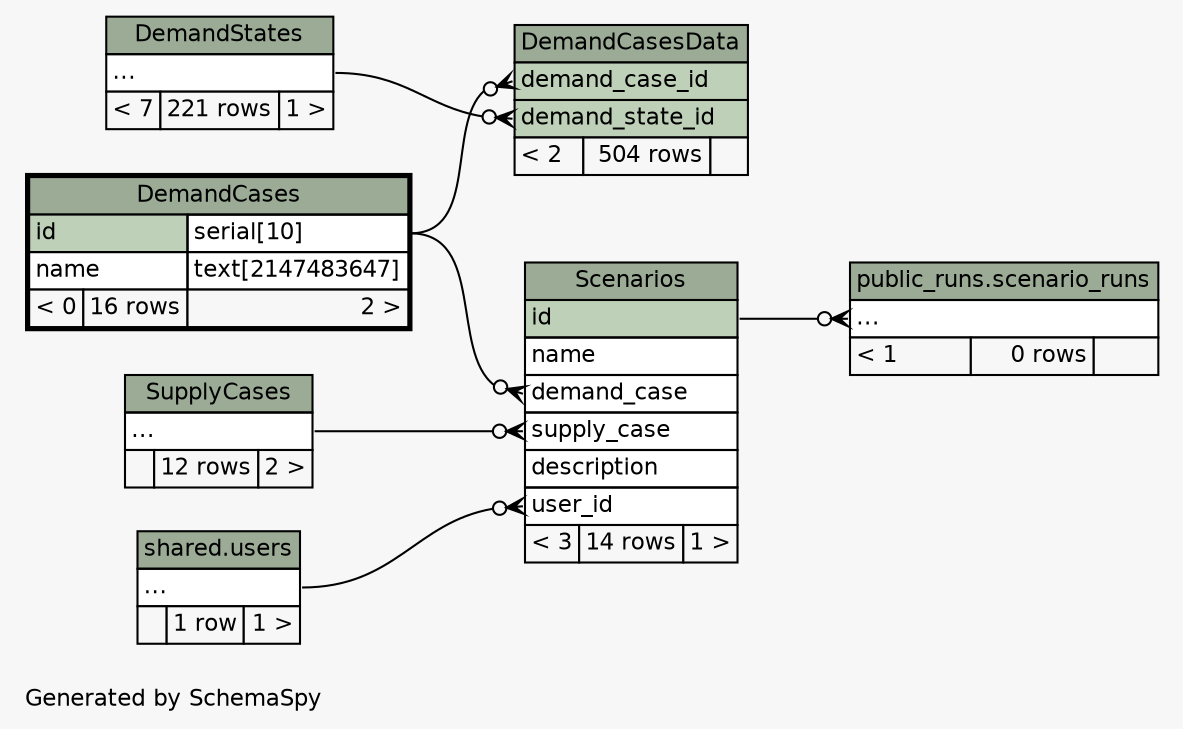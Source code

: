 // dot 2.38.0 on Windows 10 10.0
// SchemaSpy rev 590
digraph "twoDegreesRelationshipsDiagram" {
  graph [
    rankdir="RL"
    bgcolor="#f7f7f7"
    label="\nGenerated by SchemaSpy"
    labeljust="l"
    nodesep="0.18"
    ranksep="0.46"
    fontname="Helvetica"
    fontsize="11"
  ];
  node [
    fontname="Helvetica"
    fontsize="11"
    shape="plaintext"
  ];
  edge [
    arrowsize="0.8"
  ];
  "DemandCasesData":"demand_case_id":w -> "DemandCases":"id.type":e [arrowhead=none dir=back arrowtail=crowodot];
  "DemandCasesData":"demand_state_id":w -> "DemandStates":"elipses":e [arrowhead=none dir=back arrowtail=crowodot];
  "public_runs.scenario_runs":"elipses":w -> "Scenarios":"id":e [arrowhead=none dir=back arrowtail=crowodot];
  "Scenarios":"demand_case":w -> "DemandCases":"id.type":e [arrowhead=none dir=back arrowtail=crowodot];
  "Scenarios":"supply_case":w -> "SupplyCases":"elipses":e [arrowhead=none dir=back arrowtail=crowodot];
  "Scenarios":"user_id":w -> "shared.users":"elipses":e [arrowhead=none dir=back arrowtail=crowodot];
  "DemandCases" [
    label=<
    <TABLE BORDER="2" CELLBORDER="1" CELLSPACING="0" BGCOLOR="#ffffff">
      <TR><TD COLSPAN="3" BGCOLOR="#9bab96" ALIGN="CENTER">DemandCases</TD></TR>
      <TR><TD PORT="id" COLSPAN="2" BGCOLOR="#bed1b8" ALIGN="LEFT">id</TD><TD PORT="id.type" ALIGN="LEFT">serial[10]</TD></TR>
      <TR><TD PORT="name" COLSPAN="2" ALIGN="LEFT">name</TD><TD PORT="name.type" ALIGN="LEFT">text[2147483647]</TD></TR>
      <TR><TD ALIGN="LEFT" BGCOLOR="#f7f7f7">&lt; 0</TD><TD ALIGN="RIGHT" BGCOLOR="#f7f7f7">16 rows</TD><TD ALIGN="RIGHT" BGCOLOR="#f7f7f7">2 &gt;</TD></TR>
    </TABLE>>
    URL="DemandCases.html"
    tooltip="DemandCases"
  ];
  "DemandCasesData" [
    label=<
    <TABLE BORDER="0" CELLBORDER="1" CELLSPACING="0" BGCOLOR="#ffffff">
      <TR><TD COLSPAN="3" BGCOLOR="#9bab96" ALIGN="CENTER">DemandCasesData</TD></TR>
      <TR><TD PORT="demand_case_id" COLSPAN="3" BGCOLOR="#bed1b8" ALIGN="LEFT">demand_case_id</TD></TR>
      <TR><TD PORT="demand_state_id" COLSPAN="3" BGCOLOR="#bed1b8" ALIGN="LEFT">demand_state_id</TD></TR>
      <TR><TD ALIGN="LEFT" BGCOLOR="#f7f7f7">&lt; 2</TD><TD ALIGN="RIGHT" BGCOLOR="#f7f7f7">504 rows</TD><TD ALIGN="RIGHT" BGCOLOR="#f7f7f7">  </TD></TR>
    </TABLE>>
    URL="DemandCasesData.html"
    tooltip="DemandCasesData"
  ];
  "DemandStates" [
    label=<
    <TABLE BORDER="0" CELLBORDER="1" CELLSPACING="0" BGCOLOR="#ffffff">
      <TR><TD COLSPAN="3" BGCOLOR="#9bab96" ALIGN="CENTER">DemandStates</TD></TR>
      <TR><TD PORT="elipses" COLSPAN="3" ALIGN="LEFT">...</TD></TR>
      <TR><TD ALIGN="LEFT" BGCOLOR="#f7f7f7">&lt; 7</TD><TD ALIGN="RIGHT" BGCOLOR="#f7f7f7">221 rows</TD><TD ALIGN="RIGHT" BGCOLOR="#f7f7f7">1 &gt;</TD></TR>
    </TABLE>>
    URL="DemandStates.html"
    tooltip="DemandStates"
  ];
  "public_runs.scenario_runs" [
    label=<
    <TABLE BORDER="0" CELLBORDER="1" CELLSPACING="0" BGCOLOR="#ffffff">
      <TR><TD COLSPAN="3" BGCOLOR="#9bab96" ALIGN="CENTER">public_runs.scenario_runs</TD></TR>
      <TR><TD PORT="elipses" COLSPAN="3" ALIGN="LEFT">...</TD></TR>
      <TR><TD ALIGN="LEFT" BGCOLOR="#f7f7f7">&lt; 1</TD><TD ALIGN="RIGHT" BGCOLOR="#f7f7f7">0 rows</TD><TD ALIGN="RIGHT" BGCOLOR="#f7f7f7">  </TD></TR>
    </TABLE>>
    tooltip="public_runs.scenario_runs"
  ];
  "Scenarios" [
    label=<
    <TABLE BORDER="0" CELLBORDER="1" CELLSPACING="0" BGCOLOR="#ffffff">
      <TR><TD COLSPAN="3" BGCOLOR="#9bab96" ALIGN="CENTER">Scenarios</TD></TR>
      <TR><TD PORT="id" COLSPAN="3" BGCOLOR="#bed1b8" ALIGN="LEFT">id</TD></TR>
      <TR><TD PORT="name" COLSPAN="3" ALIGN="LEFT">name</TD></TR>
      <TR><TD PORT="demand_case" COLSPAN="3" ALIGN="LEFT">demand_case</TD></TR>
      <TR><TD PORT="supply_case" COLSPAN="3" ALIGN="LEFT">supply_case</TD></TR>
      <TR><TD PORT="description" COLSPAN="3" ALIGN="LEFT">description</TD></TR>
      <TR><TD PORT="user_id" COLSPAN="3" ALIGN="LEFT">user_id</TD></TR>
      <TR><TD ALIGN="LEFT" BGCOLOR="#f7f7f7">&lt; 3</TD><TD ALIGN="RIGHT" BGCOLOR="#f7f7f7">14 rows</TD><TD ALIGN="RIGHT" BGCOLOR="#f7f7f7">1 &gt;</TD></TR>
    </TABLE>>
    URL="Scenarios.html"
    tooltip="Scenarios"
  ];
  "SupplyCases" [
    label=<
    <TABLE BORDER="0" CELLBORDER="1" CELLSPACING="0" BGCOLOR="#ffffff">
      <TR><TD COLSPAN="3" BGCOLOR="#9bab96" ALIGN="CENTER">SupplyCases</TD></TR>
      <TR><TD PORT="elipses" COLSPAN="3" ALIGN="LEFT">...</TD></TR>
      <TR><TD ALIGN="LEFT" BGCOLOR="#f7f7f7">  </TD><TD ALIGN="RIGHT" BGCOLOR="#f7f7f7">12 rows</TD><TD ALIGN="RIGHT" BGCOLOR="#f7f7f7">2 &gt;</TD></TR>
    </TABLE>>
    URL="SupplyCases.html"
    tooltip="SupplyCases"
  ];
  "shared.users" [
    label=<
    <TABLE BORDER="0" CELLBORDER="1" CELLSPACING="0" BGCOLOR="#ffffff">
      <TR><TD COLSPAN="3" BGCOLOR="#9bab96" ALIGN="CENTER">shared.users</TD></TR>
      <TR><TD PORT="elipses" COLSPAN="3" ALIGN="LEFT">...</TD></TR>
      <TR><TD ALIGN="LEFT" BGCOLOR="#f7f7f7">  </TD><TD ALIGN="RIGHT" BGCOLOR="#f7f7f7">1 row</TD><TD ALIGN="RIGHT" BGCOLOR="#f7f7f7">1 &gt;</TD></TR>
    </TABLE>>
    tooltip="shared.users"
  ];
}
